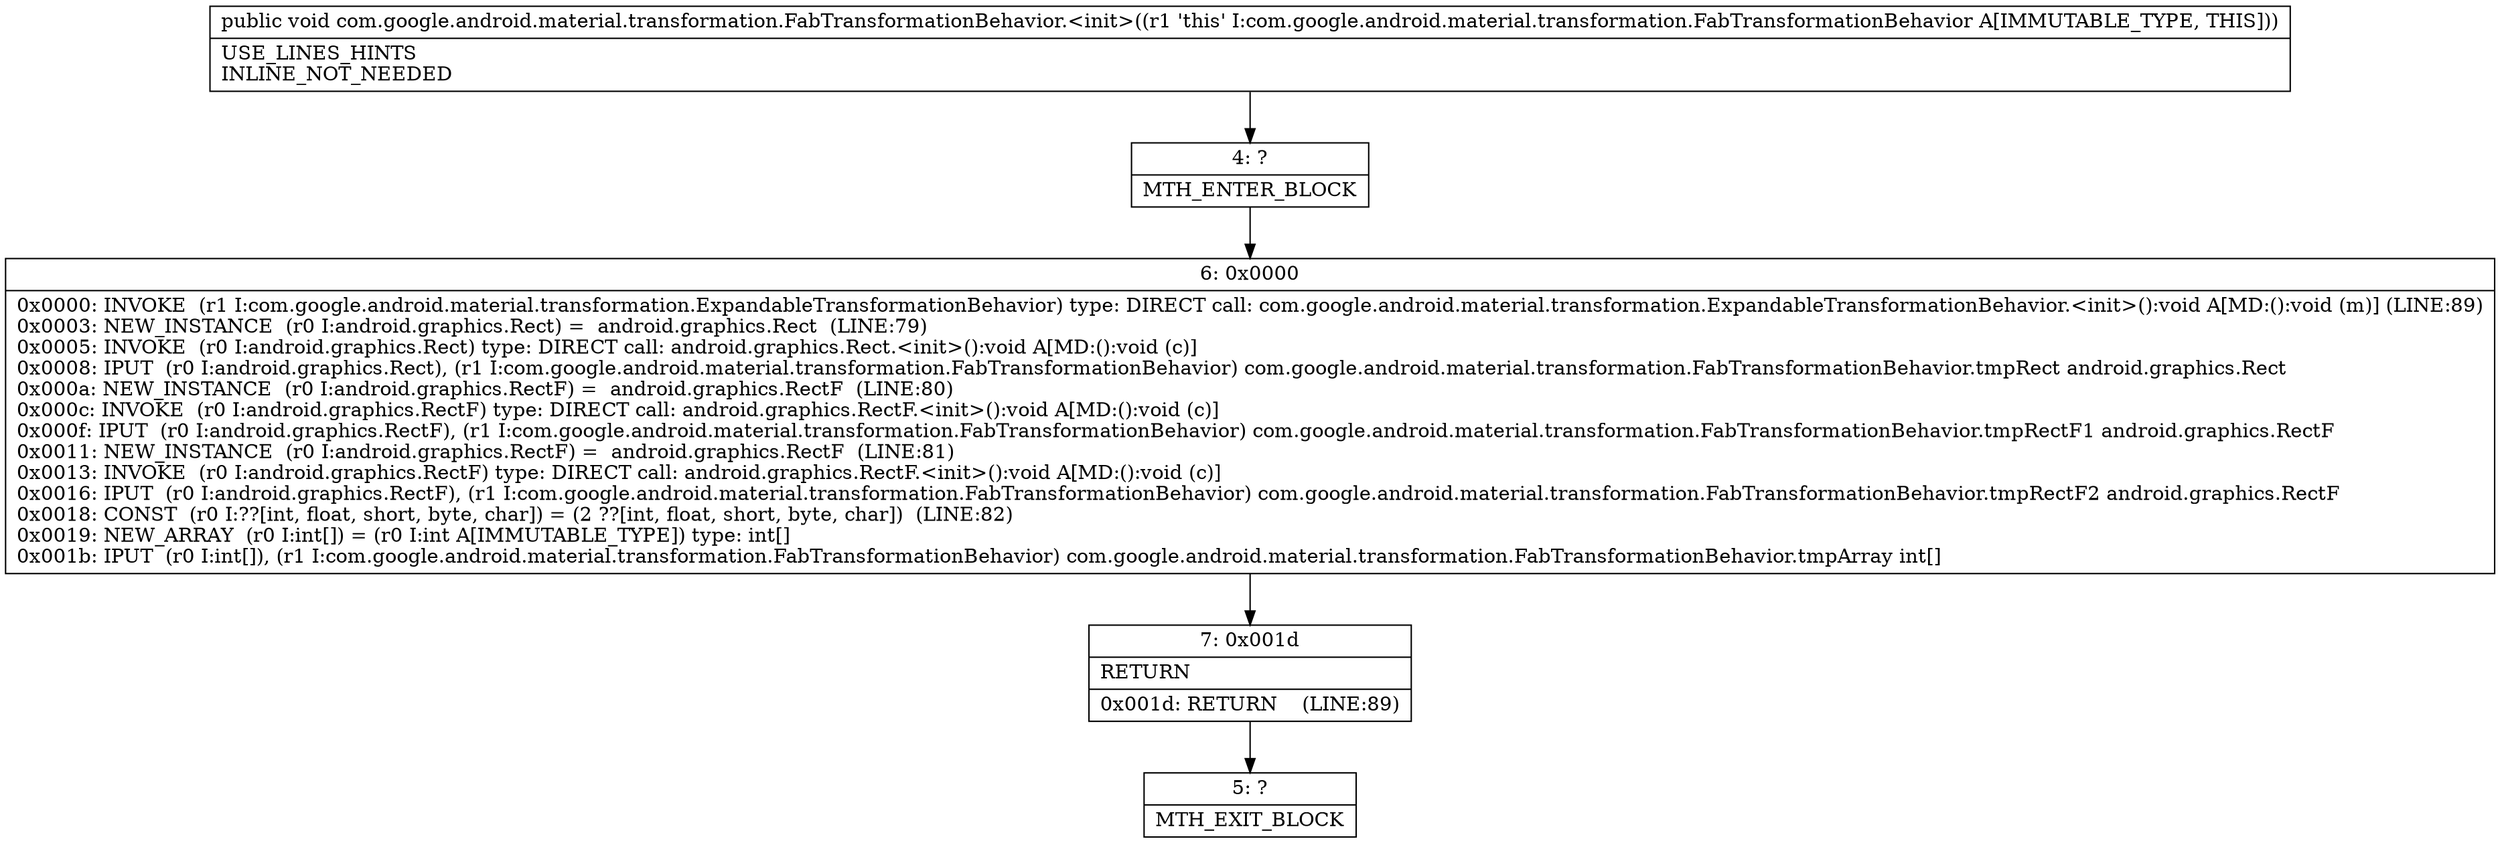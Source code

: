 digraph "CFG forcom.google.android.material.transformation.FabTransformationBehavior.\<init\>()V" {
Node_4 [shape=record,label="{4\:\ ?|MTH_ENTER_BLOCK\l}"];
Node_6 [shape=record,label="{6\:\ 0x0000|0x0000: INVOKE  (r1 I:com.google.android.material.transformation.ExpandableTransformationBehavior) type: DIRECT call: com.google.android.material.transformation.ExpandableTransformationBehavior.\<init\>():void A[MD:():void (m)] (LINE:89)\l0x0003: NEW_INSTANCE  (r0 I:android.graphics.Rect) =  android.graphics.Rect  (LINE:79)\l0x0005: INVOKE  (r0 I:android.graphics.Rect) type: DIRECT call: android.graphics.Rect.\<init\>():void A[MD:():void (c)]\l0x0008: IPUT  (r0 I:android.graphics.Rect), (r1 I:com.google.android.material.transformation.FabTransformationBehavior) com.google.android.material.transformation.FabTransformationBehavior.tmpRect android.graphics.Rect \l0x000a: NEW_INSTANCE  (r0 I:android.graphics.RectF) =  android.graphics.RectF  (LINE:80)\l0x000c: INVOKE  (r0 I:android.graphics.RectF) type: DIRECT call: android.graphics.RectF.\<init\>():void A[MD:():void (c)]\l0x000f: IPUT  (r0 I:android.graphics.RectF), (r1 I:com.google.android.material.transformation.FabTransformationBehavior) com.google.android.material.transformation.FabTransformationBehavior.tmpRectF1 android.graphics.RectF \l0x0011: NEW_INSTANCE  (r0 I:android.graphics.RectF) =  android.graphics.RectF  (LINE:81)\l0x0013: INVOKE  (r0 I:android.graphics.RectF) type: DIRECT call: android.graphics.RectF.\<init\>():void A[MD:():void (c)]\l0x0016: IPUT  (r0 I:android.graphics.RectF), (r1 I:com.google.android.material.transformation.FabTransformationBehavior) com.google.android.material.transformation.FabTransformationBehavior.tmpRectF2 android.graphics.RectF \l0x0018: CONST  (r0 I:??[int, float, short, byte, char]) = (2 ??[int, float, short, byte, char])  (LINE:82)\l0x0019: NEW_ARRAY  (r0 I:int[]) = (r0 I:int A[IMMUTABLE_TYPE]) type: int[] \l0x001b: IPUT  (r0 I:int[]), (r1 I:com.google.android.material.transformation.FabTransformationBehavior) com.google.android.material.transformation.FabTransformationBehavior.tmpArray int[] \l}"];
Node_7 [shape=record,label="{7\:\ 0x001d|RETURN\l|0x001d: RETURN    (LINE:89)\l}"];
Node_5 [shape=record,label="{5\:\ ?|MTH_EXIT_BLOCK\l}"];
MethodNode[shape=record,label="{public void com.google.android.material.transformation.FabTransformationBehavior.\<init\>((r1 'this' I:com.google.android.material.transformation.FabTransformationBehavior A[IMMUTABLE_TYPE, THIS]))  | USE_LINES_HINTS\lINLINE_NOT_NEEDED\l}"];
MethodNode -> Node_4;Node_4 -> Node_6;
Node_6 -> Node_7;
Node_7 -> Node_5;
}

